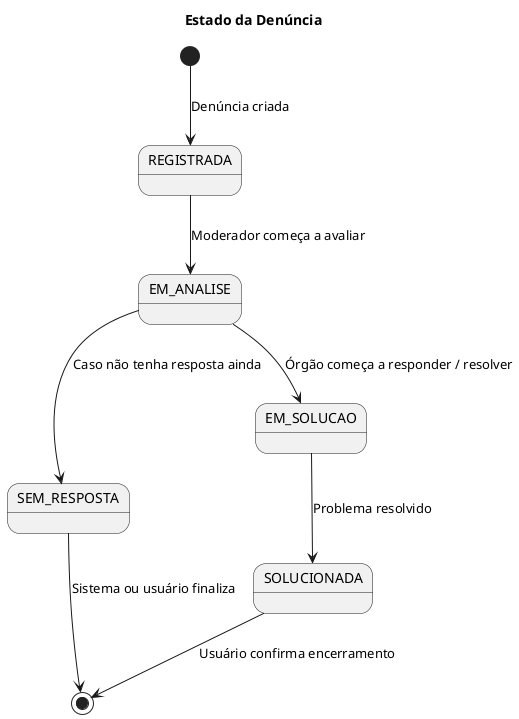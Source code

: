 @startuml
title Estado da Denúncia

[*] --> REGISTRADA : Denúncia criada

REGISTRADA --> EM_ANALISE : Moderador começa a avaliar
EM_ANALISE --> SEM_RESPOSTA : Caso não tenha resposta ainda
EM_ANALISE --> EM_SOLUCAO : Órgão começa a responder / resolver
EM_SOLUCAO --> SOLUCIONADA : Problema resolvido
SEM_RESPOSTA --> [*] : Sistema ou usuário finaliza
SOLUCIONADA --> [*] : Usuário confirma encerramento

@enduml
